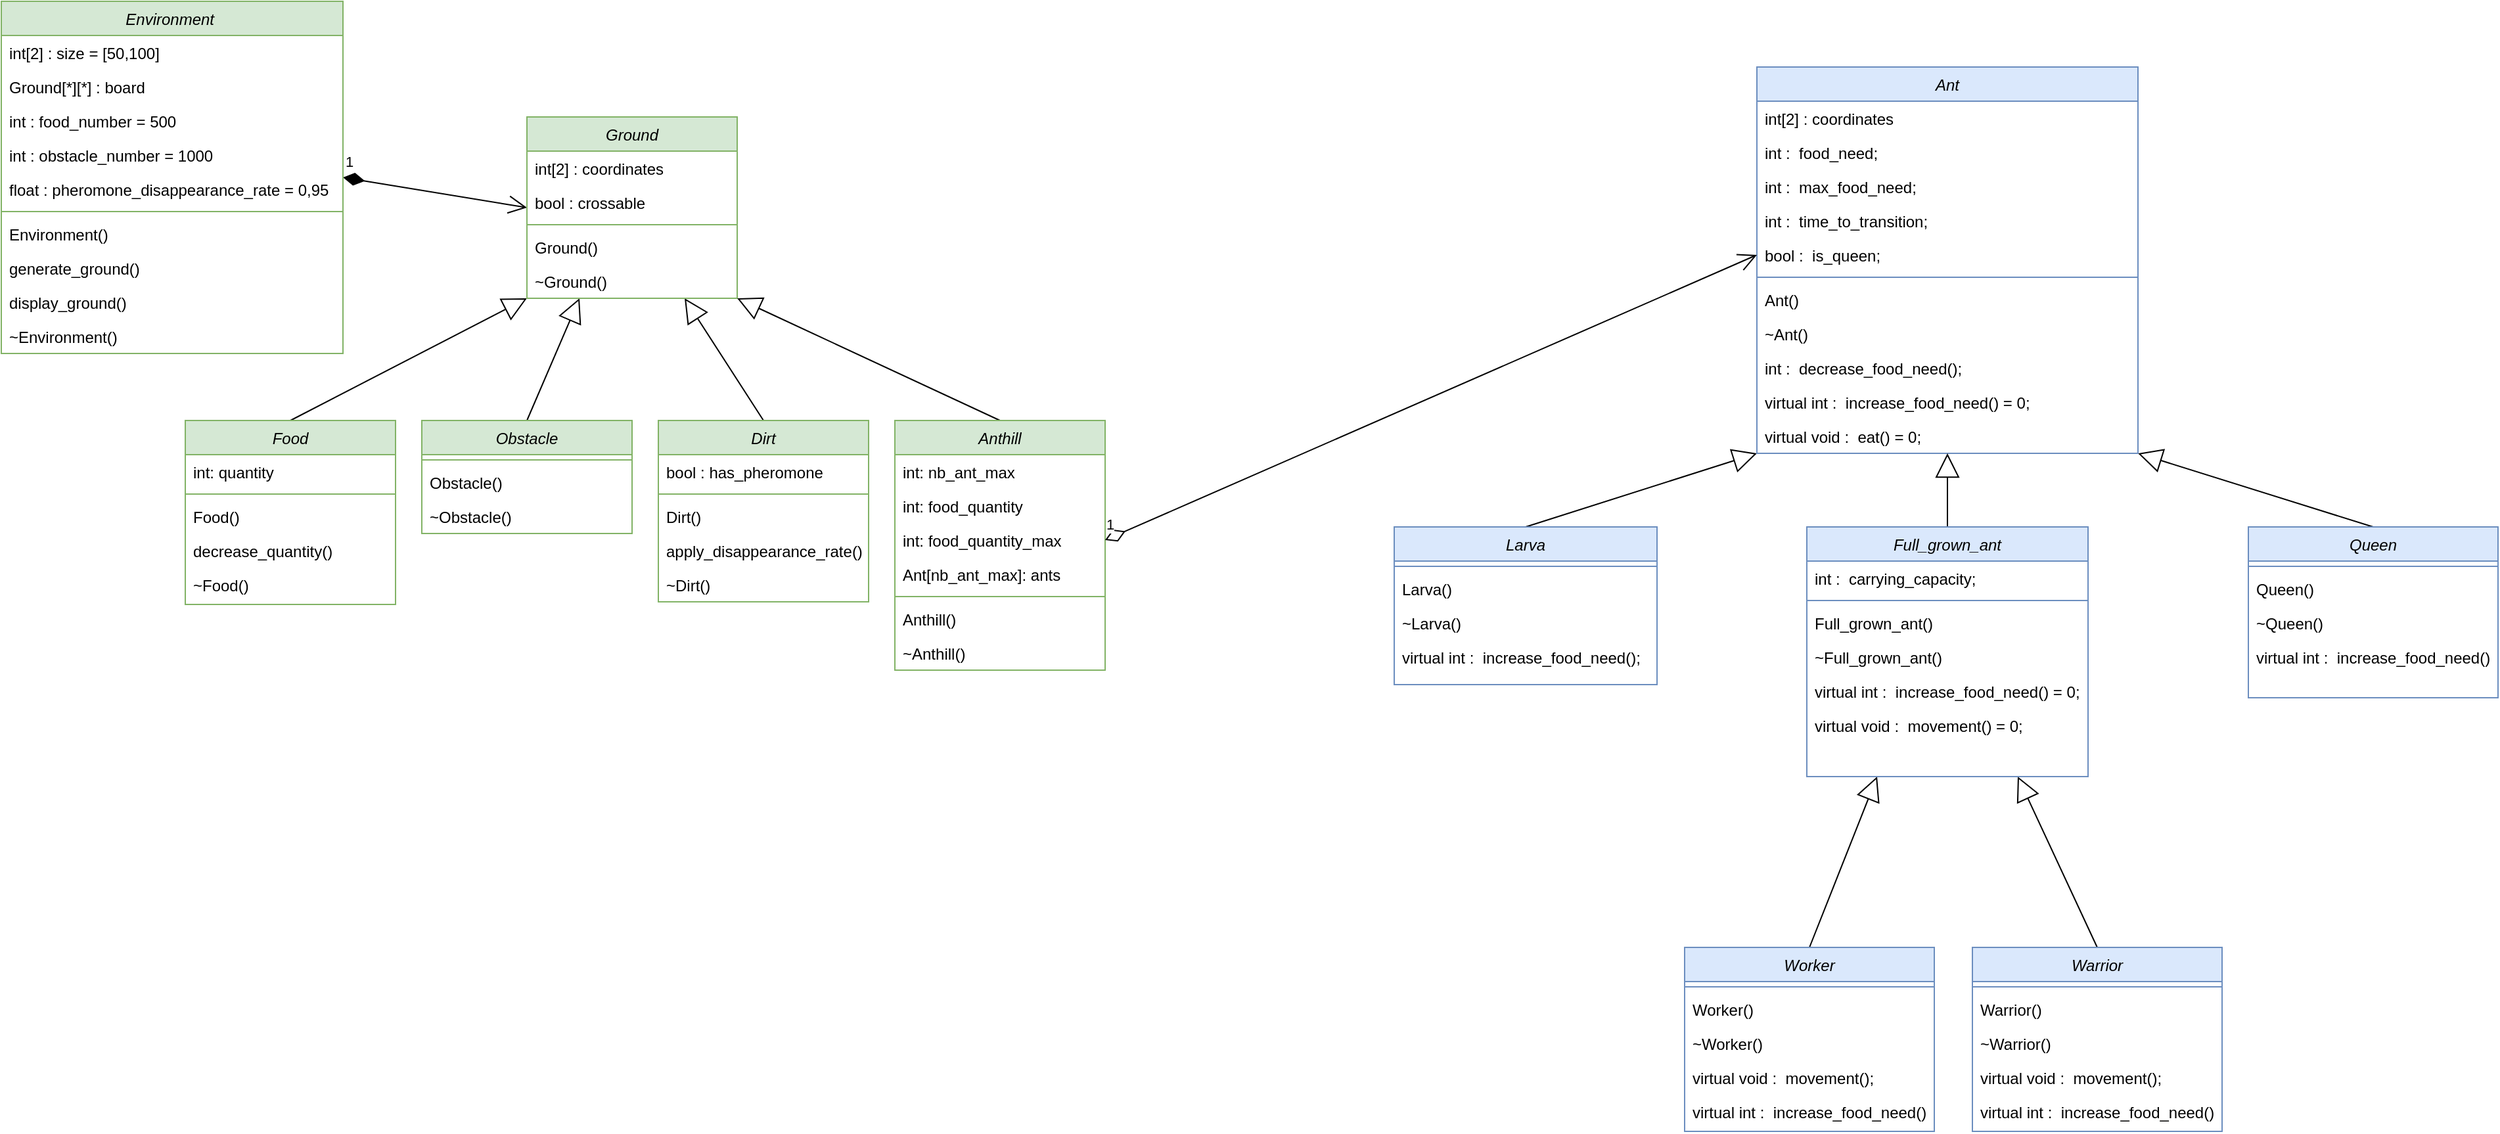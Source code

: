 <mxfile version="13.1.2" type="github">
  <diagram id="ChKBXfdBBblxMw21lUqK" name="Page-1">
    <mxGraphModel dx="1093" dy="577" grid="1" gridSize="10" guides="1" tooltips="1" connect="1" arrows="1" fold="1" page="1" pageScale="1" pageWidth="827" pageHeight="1169" math="0" shadow="0">
      <root>
        <mxCell id="0" />
        <mxCell id="1" parent="0" />
        <mxCell id="kgkIl_F4Eej_qxn1qPEl-1" value="1" style="endArrow=open;html=1;endSize=12;startArrow=diamondThin;startSize=14;startFill=1;align=left;verticalAlign=bottom;exitX=1;exitY=0.5;exitDx=0;exitDy=0;entryX=0;entryY=0.5;entryDx=0;entryDy=0;" parent="1" source="kgkIl_F4Eej_qxn1qPEl-5" target="kgkIl_F4Eej_qxn1qPEl-16" edge="1">
          <mxGeometry x="-1" y="3" relative="1" as="geometry">
            <mxPoint x="340" y="290" as="sourcePoint" />
            <mxPoint x="410" y="230" as="targetPoint" />
          </mxGeometry>
        </mxCell>
        <mxCell id="kgkIl_F4Eej_qxn1qPEl-2" value="" style="endArrow=block;endSize=16;endFill=0;html=1;exitX=0.5;exitY=0;exitDx=0;exitDy=0;entryX=0;entryY=1;entryDx=0;entryDy=0;" parent="1" source="kgkIl_F4Eej_qxn1qPEl-20" target="kgkIl_F4Eej_qxn1qPEl-16" edge="1">
          <mxGeometry width="160" relative="1" as="geometry">
            <mxPoint x="330" y="190" as="sourcePoint" />
            <mxPoint x="490" y="190" as="targetPoint" />
          </mxGeometry>
        </mxCell>
        <mxCell id="kgkIl_F4Eej_qxn1qPEl-3" value="" style="endArrow=block;endSize=16;endFill=0;html=1;exitX=0.5;exitY=0;exitDx=0;exitDy=0;entryX=0.25;entryY=1;entryDx=0;entryDy=0;" parent="1" source="kgkIl_F4Eej_qxn1qPEl-32" target="kgkIl_F4Eej_qxn1qPEl-16" edge="1">
          <mxGeometry width="160" relative="1" as="geometry">
            <mxPoint x="400" y="320" as="sourcePoint" />
            <mxPoint x="480" y="200" as="targetPoint" />
          </mxGeometry>
        </mxCell>
        <mxCell id="kgkIl_F4Eej_qxn1qPEl-4" value="" style="endArrow=block;endSize=16;endFill=0;html=1;exitX=0.5;exitY=0;exitDx=0;exitDy=0;entryX=0.75;entryY=1;entryDx=0;entryDy=0;" parent="1" source="kgkIl_F4Eej_qxn1qPEl-26" target="kgkIl_F4Eej_qxn1qPEl-16" edge="1">
          <mxGeometry width="160" relative="1" as="geometry">
            <mxPoint x="410" y="330" as="sourcePoint" />
            <mxPoint x="540" y="250" as="targetPoint" />
            <Array as="points" />
          </mxGeometry>
        </mxCell>
        <mxCell id="kgkIl_F4Eej_qxn1qPEl-5" value="Environment " style="swimlane;fontStyle=2;align=center;verticalAlign=top;childLayout=stackLayout;horizontal=1;startSize=26;horizontalStack=0;resizeParent=1;resizeLast=0;collapsible=1;marginBottom=0;rounded=0;shadow=0;strokeWidth=1;fillColor=#d5e8d4;strokeColor=#82b366;" parent="1" vertex="1">
          <mxGeometry x="40" y="70" width="260" height="268" as="geometry">
            <mxRectangle x="160" y="172" width="160" height="26" as="alternateBounds" />
          </mxGeometry>
        </mxCell>
        <mxCell id="kgkIl_F4Eej_qxn1qPEl-6" value="int[2] : size = [50,100]" style="text;align=left;verticalAlign=top;spacingLeft=4;spacingRight=4;overflow=hidden;rotatable=0;points=[[0,0.5],[1,0.5]];portConstraint=eastwest;fontStyle=0;fontSize=12;" parent="kgkIl_F4Eej_qxn1qPEl-5" vertex="1">
          <mxGeometry y="26" width="260" height="26" as="geometry" />
        </mxCell>
        <mxCell id="kgkIl_F4Eej_qxn1qPEl-7" value="Ground[*][*] : board" style="text;align=left;verticalAlign=top;spacingLeft=4;spacingRight=4;overflow=hidden;rotatable=0;points=[[0,0.5],[1,0.5]];portConstraint=eastwest;" parent="kgkIl_F4Eej_qxn1qPEl-5" vertex="1">
          <mxGeometry y="52" width="260" height="26" as="geometry" />
        </mxCell>
        <mxCell id="kgkIl_F4Eej_qxn1qPEl-8" value="int : food_number = 500" style="text;align=left;verticalAlign=top;spacingLeft=4;spacingRight=4;overflow=hidden;rotatable=0;points=[[0,0.5],[1,0.5]];portConstraint=eastwest;rounded=0;shadow=0;html=0;" parent="kgkIl_F4Eej_qxn1qPEl-5" vertex="1">
          <mxGeometry y="78" width="260" height="26" as="geometry" />
        </mxCell>
        <mxCell id="kgkIl_F4Eej_qxn1qPEl-9" value="int : obstacle_number = 1000" style="text;align=left;verticalAlign=top;spacingLeft=4;spacingRight=4;overflow=hidden;rotatable=0;points=[[0,0.5],[1,0.5]];portConstraint=eastwest;rounded=0;shadow=0;html=0;" parent="kgkIl_F4Eej_qxn1qPEl-5" vertex="1">
          <mxGeometry y="104" width="260" height="26" as="geometry" />
        </mxCell>
        <mxCell id="kgkIl_F4Eej_qxn1qPEl-10" value="float : pheromone_disappearance_rate = 0,95" style="text;align=left;verticalAlign=top;spacingLeft=4;spacingRight=4;overflow=hidden;rotatable=0;points=[[0,0.5],[1,0.5]];portConstraint=eastwest;rounded=0;shadow=0;html=0;" parent="kgkIl_F4Eej_qxn1qPEl-5" vertex="1">
          <mxGeometry y="130" width="260" height="26" as="geometry" />
        </mxCell>
        <mxCell id="kgkIl_F4Eej_qxn1qPEl-11" value="" style="line;html=1;strokeWidth=1;align=left;verticalAlign=middle;spacingTop=-1;spacingLeft=3;spacingRight=3;rotatable=0;labelPosition=right;points=[];portConstraint=eastwest;fillColor=#d5e8d4;strokeColor=#82b366;" parent="kgkIl_F4Eej_qxn1qPEl-5" vertex="1">
          <mxGeometry y="156" width="260" height="8" as="geometry" />
        </mxCell>
        <mxCell id="kgkIl_F4Eej_qxn1qPEl-12" value="Environment()" style="text;align=left;verticalAlign=top;spacingLeft=4;spacingRight=4;overflow=hidden;rotatable=0;points=[[0,0.5],[1,0.5]];portConstraint=eastwest;" parent="kgkIl_F4Eej_qxn1qPEl-5" vertex="1">
          <mxGeometry y="164" width="260" height="26" as="geometry" />
        </mxCell>
        <mxCell id="kgkIl_F4Eej_qxn1qPEl-13" value="generate_ground()" style="text;align=left;verticalAlign=top;spacingLeft=4;spacingRight=4;overflow=hidden;rotatable=0;points=[[0,0.5],[1,0.5]];portConstraint=eastwest;" parent="kgkIl_F4Eej_qxn1qPEl-5" vertex="1">
          <mxGeometry y="190" width="260" height="26" as="geometry" />
        </mxCell>
        <mxCell id="kgkIl_F4Eej_qxn1qPEl-14" value="display_ground()" style="text;align=left;verticalAlign=top;spacingLeft=4;spacingRight=4;overflow=hidden;rotatable=0;points=[[0,0.5],[1,0.5]];portConstraint=eastwest;" parent="kgkIl_F4Eej_qxn1qPEl-5" vertex="1">
          <mxGeometry y="216" width="260" height="26" as="geometry" />
        </mxCell>
        <mxCell id="kgkIl_F4Eej_qxn1qPEl-15" value="~Environment()" style="text;align=left;verticalAlign=top;spacingLeft=4;spacingRight=4;overflow=hidden;rotatable=0;points=[[0,0.5],[1,0.5]];portConstraint=eastwest;" parent="kgkIl_F4Eej_qxn1qPEl-5" vertex="1">
          <mxGeometry y="242" width="260" height="26" as="geometry" />
        </mxCell>
        <mxCell id="kgkIl_F4Eej_qxn1qPEl-16" value="Ground" style="swimlane;fontStyle=2;align=center;verticalAlign=top;childLayout=stackLayout;horizontal=1;startSize=26;horizontalStack=0;resizeParent=1;resizeLast=0;collapsible=1;marginBottom=0;rounded=0;shadow=0;strokeWidth=1;fillColor=#d5e8d4;strokeColor=#82b366;" parent="1" vertex="1">
          <mxGeometry x="440" y="158" width="160" height="138" as="geometry">
            <mxRectangle x="480" y="125" width="160" height="26" as="alternateBounds" />
          </mxGeometry>
        </mxCell>
        <mxCell id="kgkIl_F4Eej_qxn1qPEl-17" value="int[2] : coordinates" style="text;align=left;verticalAlign=top;spacingLeft=4;spacingRight=4;overflow=hidden;rotatable=0;points=[[0,0.5],[1,0.5]];portConstraint=eastwest;" parent="kgkIl_F4Eej_qxn1qPEl-16" vertex="1">
          <mxGeometry y="26" width="160" height="26" as="geometry" />
        </mxCell>
        <mxCell id="kgkIl_F4Eej_qxn1qPEl-18" value="bool : crossable" style="text;align=left;verticalAlign=top;spacingLeft=4;spacingRight=4;overflow=hidden;rotatable=0;points=[[0,0.5],[1,0.5]];portConstraint=eastwest;" parent="kgkIl_F4Eej_qxn1qPEl-16" vertex="1">
          <mxGeometry y="52" width="160" height="26" as="geometry" />
        </mxCell>
        <mxCell id="kgkIl_F4Eej_qxn1qPEl-19" value="" style="line;html=1;strokeWidth=1;align=left;verticalAlign=middle;spacingTop=-1;spacingLeft=3;spacingRight=3;rotatable=0;labelPosition=right;points=[];portConstraint=eastwest;fillColor=#d5e8d4;strokeColor=#82b366;" parent="kgkIl_F4Eej_qxn1qPEl-16" vertex="1">
          <mxGeometry y="78" width="160" height="8" as="geometry" />
        </mxCell>
        <mxCell id="8NbpXaSffSvyTPDVv6Rb-91" value="Ground()" style="text;align=left;verticalAlign=top;spacingLeft=4;spacingRight=4;overflow=hidden;rotatable=0;points=[[0,0.5],[1,0.5]];portConstraint=eastwest;" vertex="1" parent="kgkIl_F4Eej_qxn1qPEl-16">
          <mxGeometry y="86" width="160" height="26" as="geometry" />
        </mxCell>
        <mxCell id="8NbpXaSffSvyTPDVv6Rb-92" value="~Ground()" style="text;align=left;verticalAlign=top;spacingLeft=4;spacingRight=4;overflow=hidden;rotatable=0;points=[[0,0.5],[1,0.5]];portConstraint=eastwest;" vertex="1" parent="kgkIl_F4Eej_qxn1qPEl-16">
          <mxGeometry y="112" width="160" height="26" as="geometry" />
        </mxCell>
        <mxCell id="8NbpXaSffSvyTPDVv6Rb-9" value="" style="endArrow=block;endSize=16;endFill=0;html=1;exitX=0.5;exitY=0;exitDx=0;exitDy=0;entryX=1;entryY=1;entryDx=0;entryDy=0;" edge="1" parent="1" source="8NbpXaSffSvyTPDVv6Rb-1" target="kgkIl_F4Eej_qxn1qPEl-16">
          <mxGeometry width="160" relative="1" as="geometry">
            <mxPoint x="827" y="358" as="sourcePoint" />
            <mxPoint x="687" y="220" as="targetPoint" />
            <Array as="points" />
          </mxGeometry>
        </mxCell>
        <mxCell id="kgkIl_F4Eej_qxn1qPEl-26" value="Dirt" style="swimlane;fontStyle=2;align=center;verticalAlign=top;childLayout=stackLayout;horizontal=1;startSize=26;horizontalStack=0;resizeParent=1;resizeLast=0;collapsible=1;marginBottom=0;rounded=0;shadow=0;strokeWidth=1;fillColor=#d5e8d4;strokeColor=#82b366;" parent="1" vertex="1">
          <mxGeometry x="540" y="389" width="160" height="138" as="geometry">
            <mxRectangle x="667" y="380" width="160" height="26" as="alternateBounds" />
          </mxGeometry>
        </mxCell>
        <mxCell id="kgkIl_F4Eej_qxn1qPEl-27" value="bool : has_pheromone" style="text;align=left;verticalAlign=top;spacingLeft=4;spacingRight=4;overflow=hidden;rotatable=0;points=[[0,0.5],[1,0.5]];portConstraint=eastwest;" parent="kgkIl_F4Eej_qxn1qPEl-26" vertex="1">
          <mxGeometry y="26" width="160" height="26" as="geometry" />
        </mxCell>
        <mxCell id="kgkIl_F4Eej_qxn1qPEl-28" value="" style="line;html=1;strokeWidth=1;align=left;verticalAlign=middle;spacingTop=-1;spacingLeft=3;spacingRight=3;rotatable=0;labelPosition=right;points=[];portConstraint=eastwest;fillColor=#d5e8d4;strokeColor=#82b366;" parent="kgkIl_F4Eej_qxn1qPEl-26" vertex="1">
          <mxGeometry y="52" width="160" height="8" as="geometry" />
        </mxCell>
        <mxCell id="kgkIl_F4Eej_qxn1qPEl-29" value="Dirt()" style="text;align=left;verticalAlign=top;spacingLeft=4;spacingRight=4;overflow=hidden;rotatable=0;points=[[0,0.5],[1,0.5]];portConstraint=eastwest;" parent="kgkIl_F4Eej_qxn1qPEl-26" vertex="1">
          <mxGeometry y="60" width="160" height="26" as="geometry" />
        </mxCell>
        <mxCell id="kgkIl_F4Eej_qxn1qPEl-30" value="apply_disappearance_rate()" style="text;align=left;verticalAlign=top;spacingLeft=4;spacingRight=4;overflow=hidden;rotatable=0;points=[[0,0.5],[1,0.5]];portConstraint=eastwest;" parent="kgkIl_F4Eej_qxn1qPEl-26" vertex="1">
          <mxGeometry y="86" width="160" height="26" as="geometry" />
        </mxCell>
        <mxCell id="kgkIl_F4Eej_qxn1qPEl-31" value="~Dirt()" style="text;align=left;verticalAlign=top;spacingLeft=4;spacingRight=4;overflow=hidden;rotatable=0;points=[[0,0.5],[1,0.5]];portConstraint=eastwest;" parent="kgkIl_F4Eej_qxn1qPEl-26" vertex="1">
          <mxGeometry y="112" width="160" height="26" as="geometry" />
        </mxCell>
        <mxCell id="kgkIl_F4Eej_qxn1qPEl-32" value="Obstacle" style="swimlane;fontStyle=2;align=center;verticalAlign=top;childLayout=stackLayout;horizontal=1;startSize=26;horizontalStack=0;resizeParent=1;resizeLast=0;collapsible=1;marginBottom=0;rounded=0;shadow=0;strokeWidth=1;fillColor=#d5e8d4;strokeColor=#82b366;" parent="1" vertex="1">
          <mxGeometry x="360" y="389" width="160" height="86" as="geometry">
            <mxRectangle x="480" y="380" width="160" height="26" as="alternateBounds" />
          </mxGeometry>
        </mxCell>
        <mxCell id="kgkIl_F4Eej_qxn1qPEl-33" value="" style="line;html=1;strokeWidth=1;align=left;verticalAlign=middle;spacingTop=-1;spacingLeft=3;spacingRight=3;rotatable=0;labelPosition=right;points=[];portConstraint=eastwest;fillColor=#d5e8d4;strokeColor=#82b366;" parent="kgkIl_F4Eej_qxn1qPEl-32" vertex="1">
          <mxGeometry y="26" width="160" height="8" as="geometry" />
        </mxCell>
        <mxCell id="kgkIl_F4Eej_qxn1qPEl-34" value="Obstacle()" style="text;align=left;verticalAlign=top;spacingLeft=4;spacingRight=4;overflow=hidden;rotatable=0;points=[[0,0.5],[1,0.5]];portConstraint=eastwest;" parent="kgkIl_F4Eej_qxn1qPEl-32" vertex="1">
          <mxGeometry y="34" width="160" height="26" as="geometry" />
        </mxCell>
        <mxCell id="kgkIl_F4Eej_qxn1qPEl-35" value="~Obstacle()" style="text;align=left;verticalAlign=top;spacingLeft=4;spacingRight=4;overflow=hidden;rotatable=0;points=[[0,0.5],[1,0.5]];portConstraint=eastwest;" parent="kgkIl_F4Eej_qxn1qPEl-32" vertex="1">
          <mxGeometry y="60" width="160" height="26" as="geometry" />
        </mxCell>
        <mxCell id="kgkIl_F4Eej_qxn1qPEl-20" value="Food" style="swimlane;fontStyle=2;align=center;verticalAlign=top;childLayout=stackLayout;horizontal=1;startSize=26;horizontalStack=0;resizeParent=1;resizeLast=0;collapsible=1;marginBottom=0;rounded=0;shadow=0;strokeWidth=1;fillColor=#d5e8d4;strokeColor=#82b366;" parent="1" vertex="1">
          <mxGeometry x="180" y="389" width="160" height="140" as="geometry">
            <mxRectangle x="300" y="380" width="160" height="26" as="alternateBounds" />
          </mxGeometry>
        </mxCell>
        <mxCell id="kgkIl_F4Eej_qxn1qPEl-21" value="int: quantity" style="text;align=left;verticalAlign=top;spacingLeft=4;spacingRight=4;overflow=hidden;rotatable=0;points=[[0,0.5],[1,0.5]];portConstraint=eastwest;" parent="kgkIl_F4Eej_qxn1qPEl-20" vertex="1">
          <mxGeometry y="26" width="160" height="26" as="geometry" />
        </mxCell>
        <mxCell id="kgkIl_F4Eej_qxn1qPEl-22" value="" style="line;html=1;strokeWidth=1;align=left;verticalAlign=middle;spacingTop=-1;spacingLeft=3;spacingRight=3;rotatable=0;labelPosition=right;points=[];portConstraint=eastwest;fillColor=#d5e8d4;strokeColor=#82b366;" parent="kgkIl_F4Eej_qxn1qPEl-20" vertex="1">
          <mxGeometry y="52" width="160" height="8" as="geometry" />
        </mxCell>
        <mxCell id="kgkIl_F4Eej_qxn1qPEl-23" value="Food()" style="text;align=left;verticalAlign=top;spacingLeft=4;spacingRight=4;overflow=hidden;rotatable=0;points=[[0,0.5],[1,0.5]];portConstraint=eastwest;" parent="kgkIl_F4Eej_qxn1qPEl-20" vertex="1">
          <mxGeometry y="60" width="160" height="26" as="geometry" />
        </mxCell>
        <mxCell id="kgkIl_F4Eej_qxn1qPEl-24" value="decrease_quantity()" style="text;align=left;verticalAlign=top;spacingLeft=4;spacingRight=4;overflow=hidden;rotatable=0;points=[[0,0.5],[1,0.5]];portConstraint=eastwest;" parent="kgkIl_F4Eej_qxn1qPEl-20" vertex="1">
          <mxGeometry y="86" width="160" height="26" as="geometry" />
        </mxCell>
        <mxCell id="kgkIl_F4Eej_qxn1qPEl-25" value="~Food()" style="text;align=left;verticalAlign=top;spacingLeft=4;spacingRight=4;overflow=hidden;rotatable=0;points=[[0,0.5],[1,0.5]];portConstraint=eastwest;" parent="kgkIl_F4Eej_qxn1qPEl-20" vertex="1">
          <mxGeometry y="112" width="160" height="26" as="geometry" />
        </mxCell>
        <mxCell id="8NbpXaSffSvyTPDVv6Rb-1" value="Anthill" style="swimlane;fontStyle=2;align=center;verticalAlign=top;childLayout=stackLayout;horizontal=1;startSize=26;horizontalStack=0;resizeParent=1;resizeLast=0;collapsible=1;marginBottom=0;rounded=0;shadow=0;strokeWidth=1;fillColor=#d5e8d4;strokeColor=#82b366;" vertex="1" parent="1">
          <mxGeometry x="720" y="389" width="160" height="190" as="geometry">
            <mxRectangle x="480" y="380" width="160" height="26" as="alternateBounds" />
          </mxGeometry>
        </mxCell>
        <mxCell id="8NbpXaSffSvyTPDVv6Rb-6" value="int: nb_ant_max" style="text;align=left;verticalAlign=top;spacingLeft=4;spacingRight=4;overflow=hidden;rotatable=0;points=[[0,0.5],[1,0.5]];portConstraint=eastwest;" vertex="1" parent="8NbpXaSffSvyTPDVv6Rb-1">
          <mxGeometry y="26" width="160" height="26" as="geometry" />
        </mxCell>
        <mxCell id="8NbpXaSffSvyTPDVv6Rb-79" value="int: food_quantity" style="text;align=left;verticalAlign=top;spacingLeft=4;spacingRight=4;overflow=hidden;rotatable=0;points=[[0,0.5],[1,0.5]];portConstraint=eastwest;" vertex="1" parent="8NbpXaSffSvyTPDVv6Rb-1">
          <mxGeometry y="52" width="160" height="26" as="geometry" />
        </mxCell>
        <mxCell id="8NbpXaSffSvyTPDVv6Rb-7" value="int: food_quantity_max" style="text;align=left;verticalAlign=top;spacingLeft=4;spacingRight=4;overflow=hidden;rotatable=0;points=[[0,0.5],[1,0.5]];portConstraint=eastwest;" vertex="1" parent="8NbpXaSffSvyTPDVv6Rb-1">
          <mxGeometry y="78" width="160" height="26" as="geometry" />
        </mxCell>
        <mxCell id="8NbpXaSffSvyTPDVv6Rb-86" value="Ant[nb_ant_max]: ants" style="text;align=left;verticalAlign=top;spacingLeft=4;spacingRight=4;overflow=hidden;rotatable=0;points=[[0,0.5],[1,0.5]];portConstraint=eastwest;" vertex="1" parent="8NbpXaSffSvyTPDVv6Rb-1">
          <mxGeometry y="104" width="160" height="26" as="geometry" />
        </mxCell>
        <mxCell id="8NbpXaSffSvyTPDVv6Rb-2" value="" style="line;html=1;strokeWidth=1;align=left;verticalAlign=middle;spacingTop=-1;spacingLeft=3;spacingRight=3;rotatable=0;labelPosition=right;points=[];portConstraint=eastwest;fillColor=#d5e8d4;strokeColor=#82b366;" vertex="1" parent="8NbpXaSffSvyTPDVv6Rb-1">
          <mxGeometry y="130" width="160" height="8" as="geometry" />
        </mxCell>
        <mxCell id="8NbpXaSffSvyTPDVv6Rb-3" value="Anthill()" style="text;align=left;verticalAlign=top;spacingLeft=4;spacingRight=4;overflow=hidden;rotatable=0;points=[[0,0.5],[1,0.5]];portConstraint=eastwest;" vertex="1" parent="8NbpXaSffSvyTPDVv6Rb-1">
          <mxGeometry y="138" width="160" height="26" as="geometry" />
        </mxCell>
        <mxCell id="8NbpXaSffSvyTPDVv6Rb-4" value="~Anthill()" style="text;align=left;verticalAlign=top;spacingLeft=4;spacingRight=4;overflow=hidden;rotatable=0;points=[[0,0.5],[1,0.5]];portConstraint=eastwest;" vertex="1" parent="8NbpXaSffSvyTPDVv6Rb-1">
          <mxGeometry y="164" width="160" height="26" as="geometry" />
        </mxCell>
        <mxCell id="8NbpXaSffSvyTPDVv6Rb-30" value="" style="endArrow=block;endSize=16;endFill=0;html=1;exitX=0.5;exitY=0;exitDx=0;exitDy=0;entryX=0;entryY=1;entryDx=0;entryDy=0;" edge="1" parent="1" source="8NbpXaSffSvyTPDVv6Rb-14" target="8NbpXaSffSvyTPDVv6Rb-10">
          <mxGeometry width="160" relative="1" as="geometry">
            <mxPoint x="1289.0" y="379" as="sourcePoint" />
            <mxPoint x="1089" y="240" as="targetPoint" />
            <Array as="points" />
          </mxGeometry>
        </mxCell>
        <mxCell id="8NbpXaSffSvyTPDVv6Rb-31" value="" style="endArrow=block;endSize=16;endFill=0;html=1;exitX=0.5;exitY=0;exitDx=0;exitDy=0;entryX=0.25;entryY=1;entryDx=0;entryDy=0;" edge="1" parent="1" source="8NbpXaSffSvyTPDVv6Rb-18" target="8NbpXaSffSvyTPDVv6Rb-55">
          <mxGeometry width="160" relative="1" as="geometry">
            <mxPoint x="1279.0" y="389" as="sourcePoint" />
            <mxPoint x="1450" y="480" as="targetPoint" />
            <Array as="points" />
          </mxGeometry>
        </mxCell>
        <mxCell id="8NbpXaSffSvyTPDVv6Rb-32" value="" style="endArrow=block;endSize=16;endFill=0;html=1;exitX=0.5;exitY=0;exitDx=0;exitDy=0;entryX=0.75;entryY=1;entryDx=0;entryDy=0;" edge="1" parent="1" source="8NbpXaSffSvyTPDVv6Rb-22" target="8NbpXaSffSvyTPDVv6Rb-55">
          <mxGeometry width="160" relative="1" as="geometry">
            <mxPoint x="1819.0" y="349" as="sourcePoint" />
            <mxPoint x="1520" y="510" as="targetPoint" />
            <Array as="points" />
          </mxGeometry>
        </mxCell>
        <mxCell id="8NbpXaSffSvyTPDVv6Rb-33" value="" style="endArrow=block;endSize=16;endFill=0;html=1;exitX=0.5;exitY=0;exitDx=0;exitDy=0;entryX=1;entryY=1;entryDx=0;entryDy=0;" edge="1" parent="1" source="8NbpXaSffSvyTPDVv6Rb-26" target="8NbpXaSffSvyTPDVv6Rb-10">
          <mxGeometry width="160" relative="1" as="geometry">
            <mxPoint x="879.0" y="429" as="sourcePoint" />
            <mxPoint x="679" y="290" as="targetPoint" />
            <Array as="points" />
          </mxGeometry>
        </mxCell>
        <mxCell id="8NbpXaSffSvyTPDVv6Rb-10" value="Ant" style="swimlane;fontStyle=2;align=center;verticalAlign=top;childLayout=stackLayout;horizontal=1;startSize=26;horizontalStack=0;resizeParent=1;resizeLast=0;collapsible=1;marginBottom=0;rounded=0;shadow=0;strokeWidth=1;fillColor=#dae8fc;strokeColor=#6c8ebf;" vertex="1" parent="1">
          <mxGeometry x="1376" y="120" width="290" height="294" as="geometry">
            <mxRectangle x="480" y="125" width="160" height="26" as="alternateBounds" />
          </mxGeometry>
        </mxCell>
        <mxCell id="8NbpXaSffSvyTPDVv6Rb-11" value="int[2] : coordinates" style="text;align=left;verticalAlign=top;spacingLeft=4;spacingRight=4;overflow=hidden;rotatable=0;points=[[0,0.5],[1,0.5]];portConstraint=eastwest;" vertex="1" parent="8NbpXaSffSvyTPDVv6Rb-10">
          <mxGeometry y="26" width="290" height="26" as="geometry" />
        </mxCell>
        <mxCell id="8NbpXaSffSvyTPDVv6Rb-12" value="int :  food_need;" style="text;align=left;verticalAlign=top;spacingLeft=4;spacingRight=4;overflow=hidden;rotatable=0;points=[[0,0.5],[1,0.5]];portConstraint=eastwest;" vertex="1" parent="8NbpXaSffSvyTPDVv6Rb-10">
          <mxGeometry y="52" width="290" height="26" as="geometry" />
        </mxCell>
        <mxCell id="8NbpXaSffSvyTPDVv6Rb-37" value="int :  max_food_need;" style="text;align=left;verticalAlign=top;spacingLeft=4;spacingRight=4;overflow=hidden;rotatable=0;points=[[0,0.5],[1,0.5]];portConstraint=eastwest;" vertex="1" parent="8NbpXaSffSvyTPDVv6Rb-10">
          <mxGeometry y="78" width="290" height="26" as="geometry" />
        </mxCell>
        <mxCell id="8NbpXaSffSvyTPDVv6Rb-66" value="int :  time_to_transition;" style="text;align=left;verticalAlign=top;spacingLeft=4;spacingRight=4;overflow=hidden;rotatable=0;points=[[0,0.5],[1,0.5]];portConstraint=eastwest;" vertex="1" parent="8NbpXaSffSvyTPDVv6Rb-10">
          <mxGeometry y="104" width="290" height="26" as="geometry" />
        </mxCell>
        <mxCell id="8NbpXaSffSvyTPDVv6Rb-81" value="bool :  is_queen;" style="text;align=left;verticalAlign=top;spacingLeft=4;spacingRight=4;overflow=hidden;rotatable=0;points=[[0,0.5],[1,0.5]];portConstraint=eastwest;" vertex="1" parent="8NbpXaSffSvyTPDVv6Rb-10">
          <mxGeometry y="130" width="290" height="26" as="geometry" />
        </mxCell>
        <mxCell id="8NbpXaSffSvyTPDVv6Rb-13" value="" style="line;html=1;strokeWidth=1;align=left;verticalAlign=middle;spacingTop=-1;spacingLeft=3;spacingRight=3;rotatable=0;labelPosition=right;points=[];portConstraint=eastwest;fillColor=#dae8fc;strokeColor=#6c8ebf;" vertex="1" parent="8NbpXaSffSvyTPDVv6Rb-10">
          <mxGeometry y="156" width="290" height="8" as="geometry" />
        </mxCell>
        <mxCell id="8NbpXaSffSvyTPDVv6Rb-93" value="Ant()" style="text;align=left;verticalAlign=top;spacingLeft=4;spacingRight=4;overflow=hidden;rotatable=0;points=[[0,0.5],[1,0.5]];portConstraint=eastwest;" vertex="1" parent="8NbpXaSffSvyTPDVv6Rb-10">
          <mxGeometry y="164" width="290" height="26" as="geometry" />
        </mxCell>
        <mxCell id="8NbpXaSffSvyTPDVv6Rb-94" value="~Ant()" style="text;align=left;verticalAlign=top;spacingLeft=4;spacingRight=4;overflow=hidden;rotatable=0;points=[[0,0.5],[1,0.5]];portConstraint=eastwest;" vertex="1" parent="8NbpXaSffSvyTPDVv6Rb-10">
          <mxGeometry y="190" width="290" height="26" as="geometry" />
        </mxCell>
        <mxCell id="8NbpXaSffSvyTPDVv6Rb-41" value="int :  decrease_food_need();" style="text;align=left;verticalAlign=top;spacingLeft=4;spacingRight=4;overflow=hidden;rotatable=0;points=[[0,0.5],[1,0.5]];portConstraint=eastwest;" vertex="1" parent="8NbpXaSffSvyTPDVv6Rb-10">
          <mxGeometry y="216" width="290" height="26" as="geometry" />
        </mxCell>
        <mxCell id="8NbpXaSffSvyTPDVv6Rb-51" value="virtual int :  increase_food_need() = 0;" style="text;align=left;verticalAlign=top;spacingLeft=4;spacingRight=4;overflow=hidden;rotatable=0;points=[[0,0.5],[1,0.5]];portConstraint=eastwest;" vertex="1" parent="8NbpXaSffSvyTPDVv6Rb-10">
          <mxGeometry y="242" width="290" height="26" as="geometry" />
        </mxCell>
        <mxCell id="8NbpXaSffSvyTPDVv6Rb-72" value="virtual void :  eat() = 0;" style="text;align=left;verticalAlign=top;spacingLeft=4;spacingRight=4;overflow=hidden;rotatable=0;points=[[0,0.5],[1,0.5]];portConstraint=eastwest;" vertex="1" parent="8NbpXaSffSvyTPDVv6Rb-10">
          <mxGeometry y="268" width="290" height="26" as="geometry" />
        </mxCell>
        <mxCell id="8NbpXaSffSvyTPDVv6Rb-60" value="" style="endArrow=block;endSize=16;endFill=0;html=1;exitX=0.5;exitY=0;exitDx=0;exitDy=0;entryX=0.5;entryY=1;entryDx=0;entryDy=0;" edge="1" parent="1" source="8NbpXaSffSvyTPDVv6Rb-55" target="8NbpXaSffSvyTPDVv6Rb-10">
          <mxGeometry width="160" relative="1" as="geometry">
            <mxPoint x="1190" y="410.0" as="sourcePoint" />
            <mxPoint x="1386" y="320.0" as="targetPoint" />
            <Array as="points" />
          </mxGeometry>
        </mxCell>
        <mxCell id="8NbpXaSffSvyTPDVv6Rb-55" value="Full_grown_ant" style="swimlane;fontStyle=2;align=center;verticalAlign=top;childLayout=stackLayout;horizontal=1;startSize=26;horizontalStack=0;resizeParent=1;resizeLast=0;collapsible=1;marginBottom=0;rounded=0;shadow=0;strokeWidth=1;fillColor=#dae8fc;strokeColor=#6c8ebf;" vertex="1" parent="1">
          <mxGeometry x="1414" y="470" width="214" height="190" as="geometry">
            <mxRectangle x="480" y="125" width="160" height="26" as="alternateBounds" />
          </mxGeometry>
        </mxCell>
        <mxCell id="8NbpXaSffSvyTPDVv6Rb-63" value="int :  carrying_capacity;" style="text;align=left;verticalAlign=top;spacingLeft=4;spacingRight=4;overflow=hidden;rotatable=0;points=[[0,0.5],[1,0.5]];portConstraint=eastwest;" vertex="1" parent="8NbpXaSffSvyTPDVv6Rb-55">
          <mxGeometry y="26" width="214" height="26" as="geometry" />
        </mxCell>
        <mxCell id="8NbpXaSffSvyTPDVv6Rb-58" value="" style="line;html=1;strokeWidth=1;align=left;verticalAlign=middle;spacingTop=-1;spacingLeft=3;spacingRight=3;rotatable=0;labelPosition=right;points=[];portConstraint=eastwest;fillColor=#dae8fc;strokeColor=#6c8ebf;" vertex="1" parent="8NbpXaSffSvyTPDVv6Rb-55">
          <mxGeometry y="52" width="214" height="8" as="geometry" />
        </mxCell>
        <mxCell id="8NbpXaSffSvyTPDVv6Rb-97" value="Full_grown_ant()" style="text;align=left;verticalAlign=top;spacingLeft=4;spacingRight=4;overflow=hidden;rotatable=0;points=[[0,0.5],[1,0.5]];portConstraint=eastwest;" vertex="1" parent="8NbpXaSffSvyTPDVv6Rb-55">
          <mxGeometry y="60" width="214" height="26" as="geometry" />
        </mxCell>
        <mxCell id="8NbpXaSffSvyTPDVv6Rb-98" value="~Full_grown_ant()" style="text;align=left;verticalAlign=top;spacingLeft=4;spacingRight=4;overflow=hidden;rotatable=0;points=[[0,0.5],[1,0.5]];portConstraint=eastwest;" vertex="1" parent="8NbpXaSffSvyTPDVv6Rb-55">
          <mxGeometry y="86" width="214" height="26" as="geometry" />
        </mxCell>
        <mxCell id="8NbpXaSffSvyTPDVv6Rb-74" value="virtual int :  increase_food_need() = 0;" style="text;align=left;verticalAlign=top;spacingLeft=4;spacingRight=4;overflow=hidden;rotatable=0;points=[[0,0.5],[1,0.5]];portConstraint=eastwest;" vertex="1" parent="8NbpXaSffSvyTPDVv6Rb-55">
          <mxGeometry y="112" width="214" height="26" as="geometry" />
        </mxCell>
        <mxCell id="8NbpXaSffSvyTPDVv6Rb-61" value="virtual void :  movement() = 0;" style="text;align=left;verticalAlign=top;spacingLeft=4;spacingRight=4;overflow=hidden;rotatable=0;points=[[0,0.5],[1,0.5]];portConstraint=eastwest;" vertex="1" parent="8NbpXaSffSvyTPDVv6Rb-55">
          <mxGeometry y="138" width="214" height="26" as="geometry" />
        </mxCell>
        <mxCell id="8NbpXaSffSvyTPDVv6Rb-14" value="Larva" style="swimlane;fontStyle=2;align=center;verticalAlign=top;childLayout=stackLayout;horizontal=1;startSize=26;horizontalStack=0;resizeParent=1;resizeLast=0;collapsible=1;marginBottom=0;rounded=0;shadow=0;strokeWidth=1;fillColor=#dae8fc;strokeColor=#6c8ebf;" vertex="1" parent="1">
          <mxGeometry x="1100" y="470" width="200" height="120" as="geometry">
            <mxRectangle x="480" y="125" width="160" height="26" as="alternateBounds" />
          </mxGeometry>
        </mxCell>
        <mxCell id="8NbpXaSffSvyTPDVv6Rb-17" value="" style="line;html=1;strokeWidth=1;align=left;verticalAlign=middle;spacingTop=-1;spacingLeft=3;spacingRight=3;rotatable=0;labelPosition=right;points=[];portConstraint=eastwest;fillColor=#dae8fc;strokeColor=#6c8ebf;" vertex="1" parent="8NbpXaSffSvyTPDVv6Rb-14">
          <mxGeometry y="26" width="200" height="8" as="geometry" />
        </mxCell>
        <mxCell id="8NbpXaSffSvyTPDVv6Rb-95" value="Larva()" style="text;align=left;verticalAlign=top;spacingLeft=4;spacingRight=4;overflow=hidden;rotatable=0;points=[[0,0.5],[1,0.5]];portConstraint=eastwest;" vertex="1" parent="8NbpXaSffSvyTPDVv6Rb-14">
          <mxGeometry y="34" width="200" height="26" as="geometry" />
        </mxCell>
        <mxCell id="8NbpXaSffSvyTPDVv6Rb-96" value="~Larva()" style="text;align=left;verticalAlign=top;spacingLeft=4;spacingRight=4;overflow=hidden;rotatable=0;points=[[0,0.5],[1,0.5]];portConstraint=eastwest;" vertex="1" parent="8NbpXaSffSvyTPDVv6Rb-14">
          <mxGeometry y="60" width="200" height="26" as="geometry" />
        </mxCell>
        <mxCell id="8NbpXaSffSvyTPDVv6Rb-73" value="virtual int :  increase_food_need();" style="text;align=left;verticalAlign=top;spacingLeft=4;spacingRight=4;overflow=hidden;rotatable=0;points=[[0,0.5],[1,0.5]];portConstraint=eastwest;" vertex="1" parent="8NbpXaSffSvyTPDVv6Rb-14">
          <mxGeometry y="86" width="200" height="26" as="geometry" />
        </mxCell>
        <mxCell id="8NbpXaSffSvyTPDVv6Rb-26" value="Queen" style="swimlane;fontStyle=2;align=center;verticalAlign=top;childLayout=stackLayout;horizontal=1;startSize=26;horizontalStack=0;resizeParent=1;resizeLast=0;collapsible=1;marginBottom=0;rounded=0;shadow=0;strokeWidth=1;fillColor=#dae8fc;strokeColor=#6c8ebf;" vertex="1" parent="1">
          <mxGeometry x="1750" y="470" width="190" height="130" as="geometry">
            <mxRectangle x="480" y="125" width="160" height="26" as="alternateBounds" />
          </mxGeometry>
        </mxCell>
        <mxCell id="8NbpXaSffSvyTPDVv6Rb-29" value="" style="line;html=1;strokeWidth=1;align=left;verticalAlign=middle;spacingTop=-1;spacingLeft=3;spacingRight=3;rotatable=0;labelPosition=right;points=[];portConstraint=eastwest;fillColor=#dae8fc;strokeColor=#6c8ebf;" vertex="1" parent="8NbpXaSffSvyTPDVv6Rb-26">
          <mxGeometry y="26" width="190" height="8" as="geometry" />
        </mxCell>
        <mxCell id="8NbpXaSffSvyTPDVv6Rb-103" value="Queen()" style="text;align=left;verticalAlign=top;spacingLeft=4;spacingRight=4;overflow=hidden;rotatable=0;points=[[0,0.5],[1,0.5]];portConstraint=eastwest;" vertex="1" parent="8NbpXaSffSvyTPDVv6Rb-26">
          <mxGeometry y="34" width="190" height="26" as="geometry" />
        </mxCell>
        <mxCell id="8NbpXaSffSvyTPDVv6Rb-104" value="~Queen()" style="text;align=left;verticalAlign=top;spacingLeft=4;spacingRight=4;overflow=hidden;rotatable=0;points=[[0,0.5],[1,0.5]];portConstraint=eastwest;" vertex="1" parent="8NbpXaSffSvyTPDVv6Rb-26">
          <mxGeometry y="60" width="190" height="26" as="geometry" />
        </mxCell>
        <mxCell id="8NbpXaSffSvyTPDVv6Rb-75" value="virtual int :  increase_food_need();" style="text;align=left;verticalAlign=top;spacingLeft=4;spacingRight=4;overflow=hidden;rotatable=0;points=[[0,0.5],[1,0.5]];portConstraint=eastwest;" vertex="1" parent="8NbpXaSffSvyTPDVv6Rb-26">
          <mxGeometry y="86" width="190" height="26" as="geometry" />
        </mxCell>
        <mxCell id="8NbpXaSffSvyTPDVv6Rb-18" value="Worker" style="swimlane;fontStyle=2;align=center;verticalAlign=top;childLayout=stackLayout;horizontal=1;startSize=26;horizontalStack=0;resizeParent=1;resizeLast=0;collapsible=1;marginBottom=0;rounded=0;shadow=0;strokeWidth=1;fillColor=#dae8fc;strokeColor=#6c8ebf;" vertex="1" parent="1">
          <mxGeometry x="1321" y="790" width="190" height="140" as="geometry">
            <mxRectangle x="480" y="125" width="160" height="26" as="alternateBounds" />
          </mxGeometry>
        </mxCell>
        <mxCell id="8NbpXaSffSvyTPDVv6Rb-21" value="" style="line;html=1;strokeWidth=1;align=left;verticalAlign=middle;spacingTop=-1;spacingLeft=3;spacingRight=3;rotatable=0;labelPosition=right;points=[];portConstraint=eastwest;fillColor=#dae8fc;strokeColor=#6c8ebf;" vertex="1" parent="8NbpXaSffSvyTPDVv6Rb-18">
          <mxGeometry y="26" width="190" height="8" as="geometry" />
        </mxCell>
        <mxCell id="8NbpXaSffSvyTPDVv6Rb-99" value="Worker()" style="text;align=left;verticalAlign=top;spacingLeft=4;spacingRight=4;overflow=hidden;rotatable=0;points=[[0,0.5],[1,0.5]];portConstraint=eastwest;" vertex="1" parent="8NbpXaSffSvyTPDVv6Rb-18">
          <mxGeometry y="34" width="190" height="26" as="geometry" />
        </mxCell>
        <mxCell id="8NbpXaSffSvyTPDVv6Rb-100" value="~Worker()" style="text;align=left;verticalAlign=top;spacingLeft=4;spacingRight=4;overflow=hidden;rotatable=0;points=[[0,0.5],[1,0.5]];portConstraint=eastwest;" vertex="1" parent="8NbpXaSffSvyTPDVv6Rb-18">
          <mxGeometry y="60" width="190" height="26" as="geometry" />
        </mxCell>
        <mxCell id="8NbpXaSffSvyTPDVv6Rb-40" value="virtual void :  movement();" style="text;align=left;verticalAlign=top;spacingLeft=4;spacingRight=4;overflow=hidden;rotatable=0;points=[[0,0.5],[1,0.5]];portConstraint=eastwest;" vertex="1" parent="8NbpXaSffSvyTPDVv6Rb-18">
          <mxGeometry y="86" width="190" height="26" as="geometry" />
        </mxCell>
        <mxCell id="8NbpXaSffSvyTPDVv6Rb-78" value="virtual int :  increase_food_need() = 0;" style="text;align=left;verticalAlign=top;spacingLeft=4;spacingRight=4;overflow=hidden;rotatable=0;points=[[0,0.5],[1,0.5]];portConstraint=eastwest;" vertex="1" parent="8NbpXaSffSvyTPDVv6Rb-18">
          <mxGeometry y="112" width="190" height="26" as="geometry" />
        </mxCell>
        <mxCell id="8NbpXaSffSvyTPDVv6Rb-22" value="Warrior" style="swimlane;fontStyle=2;align=center;verticalAlign=top;childLayout=stackLayout;horizontal=1;startSize=26;horizontalStack=0;resizeParent=1;resizeLast=0;collapsible=1;marginBottom=0;rounded=0;shadow=0;strokeWidth=1;fillColor=#dae8fc;strokeColor=#6c8ebf;" vertex="1" parent="1">
          <mxGeometry x="1540" y="790" width="190" height="140" as="geometry">
            <mxRectangle x="480" y="125" width="160" height="26" as="alternateBounds" />
          </mxGeometry>
        </mxCell>
        <mxCell id="8NbpXaSffSvyTPDVv6Rb-25" value="" style="line;html=1;strokeWidth=1;align=left;verticalAlign=middle;spacingTop=-1;spacingLeft=3;spacingRight=3;rotatable=0;labelPosition=right;points=[];portConstraint=eastwest;fillColor=#dae8fc;strokeColor=#6c8ebf;" vertex="1" parent="8NbpXaSffSvyTPDVv6Rb-22">
          <mxGeometry y="26" width="190" height="8" as="geometry" />
        </mxCell>
        <mxCell id="8NbpXaSffSvyTPDVv6Rb-101" value="Warrior()" style="text;align=left;verticalAlign=top;spacingLeft=4;spacingRight=4;overflow=hidden;rotatable=0;points=[[0,0.5],[1,0.5]];portConstraint=eastwest;" vertex="1" parent="8NbpXaSffSvyTPDVv6Rb-22">
          <mxGeometry y="34" width="190" height="26" as="geometry" />
        </mxCell>
        <mxCell id="8NbpXaSffSvyTPDVv6Rb-102" value="~Warrior()" style="text;align=left;verticalAlign=top;spacingLeft=4;spacingRight=4;overflow=hidden;rotatable=0;points=[[0,0.5],[1,0.5]];portConstraint=eastwest;" vertex="1" parent="8NbpXaSffSvyTPDVv6Rb-22">
          <mxGeometry y="60" width="190" height="26" as="geometry" />
        </mxCell>
        <mxCell id="8NbpXaSffSvyTPDVv6Rb-54" value="virtual void :  movement();" style="text;align=left;verticalAlign=top;spacingLeft=4;spacingRight=4;overflow=hidden;rotatable=0;points=[[0,0.5],[1,0.5]];portConstraint=eastwest;" vertex="1" parent="8NbpXaSffSvyTPDVv6Rb-22">
          <mxGeometry y="86" width="190" height="26" as="geometry" />
        </mxCell>
        <mxCell id="8NbpXaSffSvyTPDVv6Rb-77" value="virtual int :  increase_food_need() = 0;" style="text;align=left;verticalAlign=top;spacingLeft=4;spacingRight=4;overflow=hidden;rotatable=0;points=[[0,0.5],[1,0.5]];portConstraint=eastwest;" vertex="1" parent="8NbpXaSffSvyTPDVv6Rb-22">
          <mxGeometry y="112" width="190" height="26" as="geometry" />
        </mxCell>
        <mxCell id="8NbpXaSffSvyTPDVv6Rb-106" value="1" style="endArrow=open;html=1;endSize=12;startArrow=diamondThin;startSize=14;startFill=0;align=left;verticalAlign=bottom;exitX=1;exitY=0.5;exitDx=0;exitDy=0;entryX=0;entryY=0.5;entryDx=0;entryDy=0;" edge="1" parent="1" source="8NbpXaSffSvyTPDVv6Rb-7" target="8NbpXaSffSvyTPDVv6Rb-81">
          <mxGeometry x="-1" y="3" relative="1" as="geometry">
            <mxPoint x="990" y="350" as="sourcePoint" />
            <mxPoint x="1150" y="350" as="targetPoint" />
          </mxGeometry>
        </mxCell>
      </root>
    </mxGraphModel>
  </diagram>
</mxfile>
